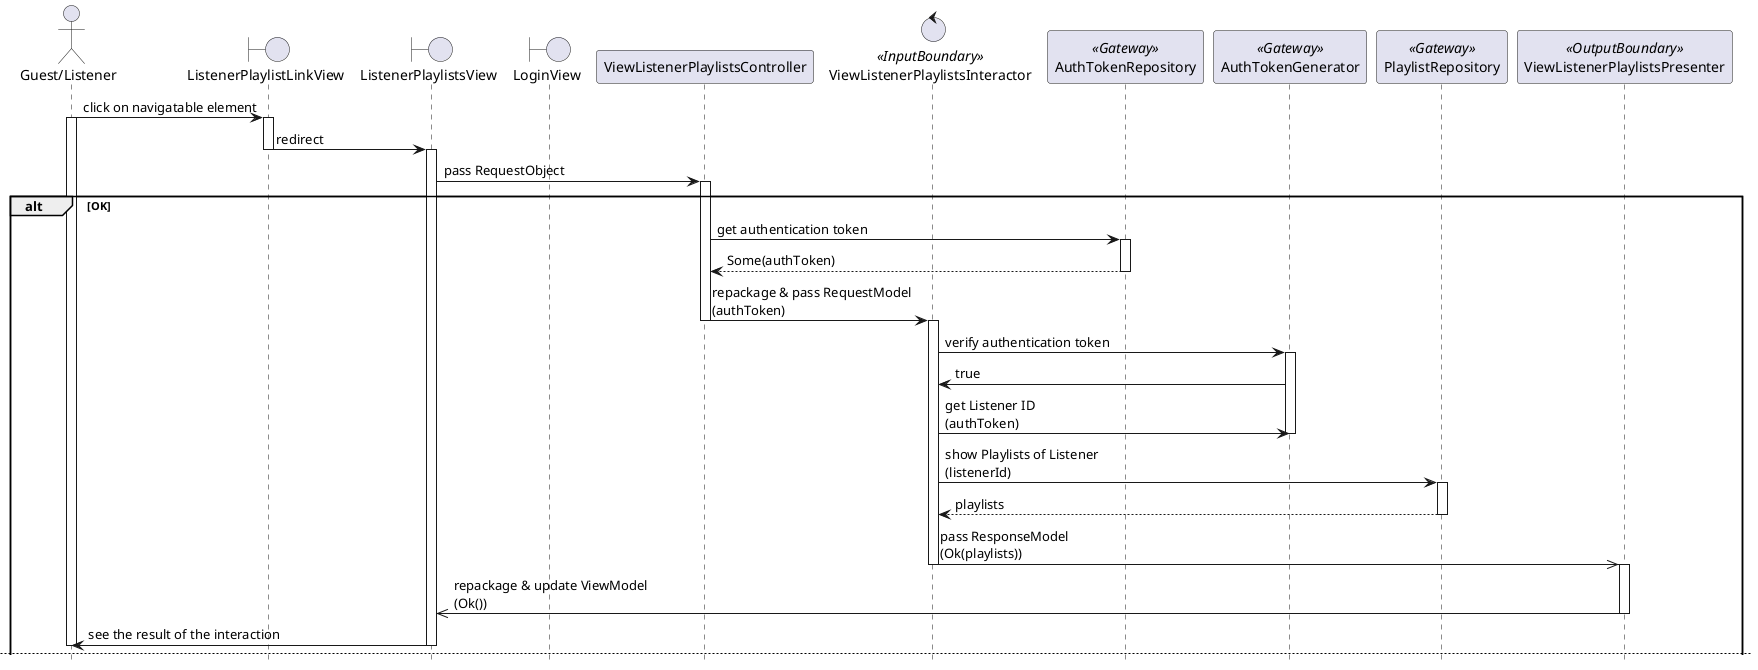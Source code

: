 @startuml

hide footbox
skinparam BackgroundColor transparent

actor "Guest/Listener"
boundary ListenerPlaylistLinkView
boundary ListenerPlaylistsView
boundary LoginView
participant ViewListenerPlaylistsController
control ViewListenerPlaylistsInteractor <<InputBoundary>>
participant AuthTokenRepository <<Gateway>>
participant AuthTokenGenerator <<Gateway>>
participant PlaylistRepository <<Gateway>>
participant ViewListenerPlaylistsPresenter <<OutputBoundary>>

"Guest/Listener" -> ListenerPlaylistLinkView: click on navigatable element
activate "Guest/Listener"
activate ListenerPlaylistLinkView

ListenerPlaylistLinkView -> ListenerPlaylistsView: redirect
deactivate ListenerPlaylistLinkView
activate ListenerPlaylistsView

ListenerPlaylistsView -> ViewListenerPlaylistsController: pass RequestObject
activate ViewListenerPlaylistsController

alt OK
    ViewListenerPlaylistsController -> AuthTokenRepository: get authentication token
    activate AuthTokenRepository
    return Some(authToken)
    deactivate AuthTokenRepository

    ViewListenerPlaylistsController -> ViewListenerPlaylistsInteractor: repackage & pass RequestModel\n(authToken)
    deactivate ViewListenerPlaylistsController
    activate ViewListenerPlaylistsInteractor

    ViewListenerPlaylistsInteractor -> AuthTokenGenerator: verify authentication token
    activate AuthTokenGenerator
    ViewListenerPlaylistsInteractor <- AuthTokenGenerator: true
    ViewListenerPlaylistsInteractor -> AuthTokenGenerator: get Listener ID\n(authToken)
    deactivate AuthTokenGenerator

    ViewListenerPlaylistsInteractor -> PlaylistRepository: show Playlists of Listener\n(listenerId)
    activate PlaylistRepository
    return playlists
    deactivate PlaylistRepository

    ViewListenerPlaylistsInteractor ->> ViewListenerPlaylistsPresenter: pass ResponseModel\n(Ok(playlists))
    deactivate ViewListenerPlaylistsInteractor
    activate ViewListenerPlaylistsPresenter

    ViewListenerPlaylistsPresenter ->> ListenerPlaylistsView: repackage & update ViewModel\n(Ok())
    deactivate ViewListenerPlaylistsPresenter

    ListenerPlaylistsView -> "Guest/Listener": see the result of the interaction
    deactivate ListenerPlaylistsView
    deactivate "Guest/Listener"

    newpage

else Error: Authentication token not found
    ViewListenerPlaylistsController -> AuthTokenRepository: get authentication token
    activate ViewListenerPlaylistsController
    activate "Guest/Listener"
    activate ListenerPlaylistsView
    activate AuthTokenRepository
    return None
    deactivate AuthTokenRepository

    ViewListenerPlaylistsController -> LoginView: redirect
    deactivate ListenerPlaylistsView
    deactivate ViewListenerPlaylistsController
    activate LoginView

    LoginView -> "Guest/Listener": see the result of the interaction
    deactivate LoginView
    deactivate "Guest/Listener"
    
else Error: Authentication token invalid
    ViewListenerPlaylistsController -> AuthTokenRepository: get authentication token
    activate ViewListenerPlaylistsController
    activate "Guest/Listener"
    activate ListenerPlaylistsView
    activate AuthTokenRepository
    return Some(authToken)
    deactivate AuthTokenRepository

    ViewListenerPlaylistsController -> ViewListenerPlaylistsInteractor: repackage & pass RequestModel\n(authToken)
    deactivate ViewListenerPlaylistsController
    activate ViewListenerPlaylistsInteractor

    ViewListenerPlaylistsInteractor -> AuthTokenGenerator: verify authentication token
    activate AuthTokenGenerator
    return false
    deactivate AuthTokenGenerator

    ViewListenerPlaylistsInteractor ->> ViewListenerPlaylistsPresenter: pass ResponseModel\n(Err(AuthTokenInvalid))
    deactivate ViewListenerPlaylistsInteractor
    activate ViewListenerPlaylistsPresenter

    ViewListenerPlaylistsPresenter ->> ListenerPlaylistsView: repackage & update ViewModel\n(Err(AuthTokenInvalid))
    deactivate ViewListenerPlaylistsPresenter

    ListenerPlaylistsView -> LoginView: redirect
    deactivate ListenerPlaylistsView
    activate LoginView

    LoginView -> "Guest/Listener": see the result of the interaction
    deactivate LoginView
    deactivate "Guest/Listener"

end

@enduml
